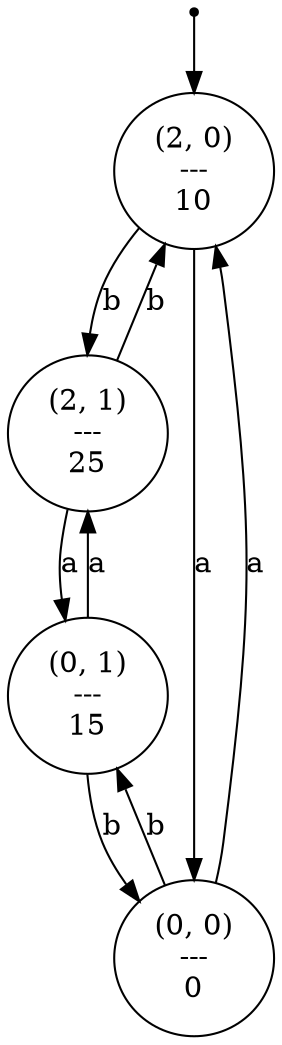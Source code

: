 digraph G {
0 [label="", shape=point];
0 -> 2;
1 [label="(0, 1)\n---\n15"];
1 -> 3  [label=a];
1 -> 4  [label=b];
2 [label="(2, 0)\n---\n10"];
2 -> 4  [label=a];
2 -> 3  [label=b];
3 [label="(2, 1)\n---\n25"];
3 -> 1  [label=a];
3 -> 2  [label=b];
4 [label="(0, 0)\n---\n0"];
4 -> 2  [label=a];
4 -> 1  [label=b];
}

